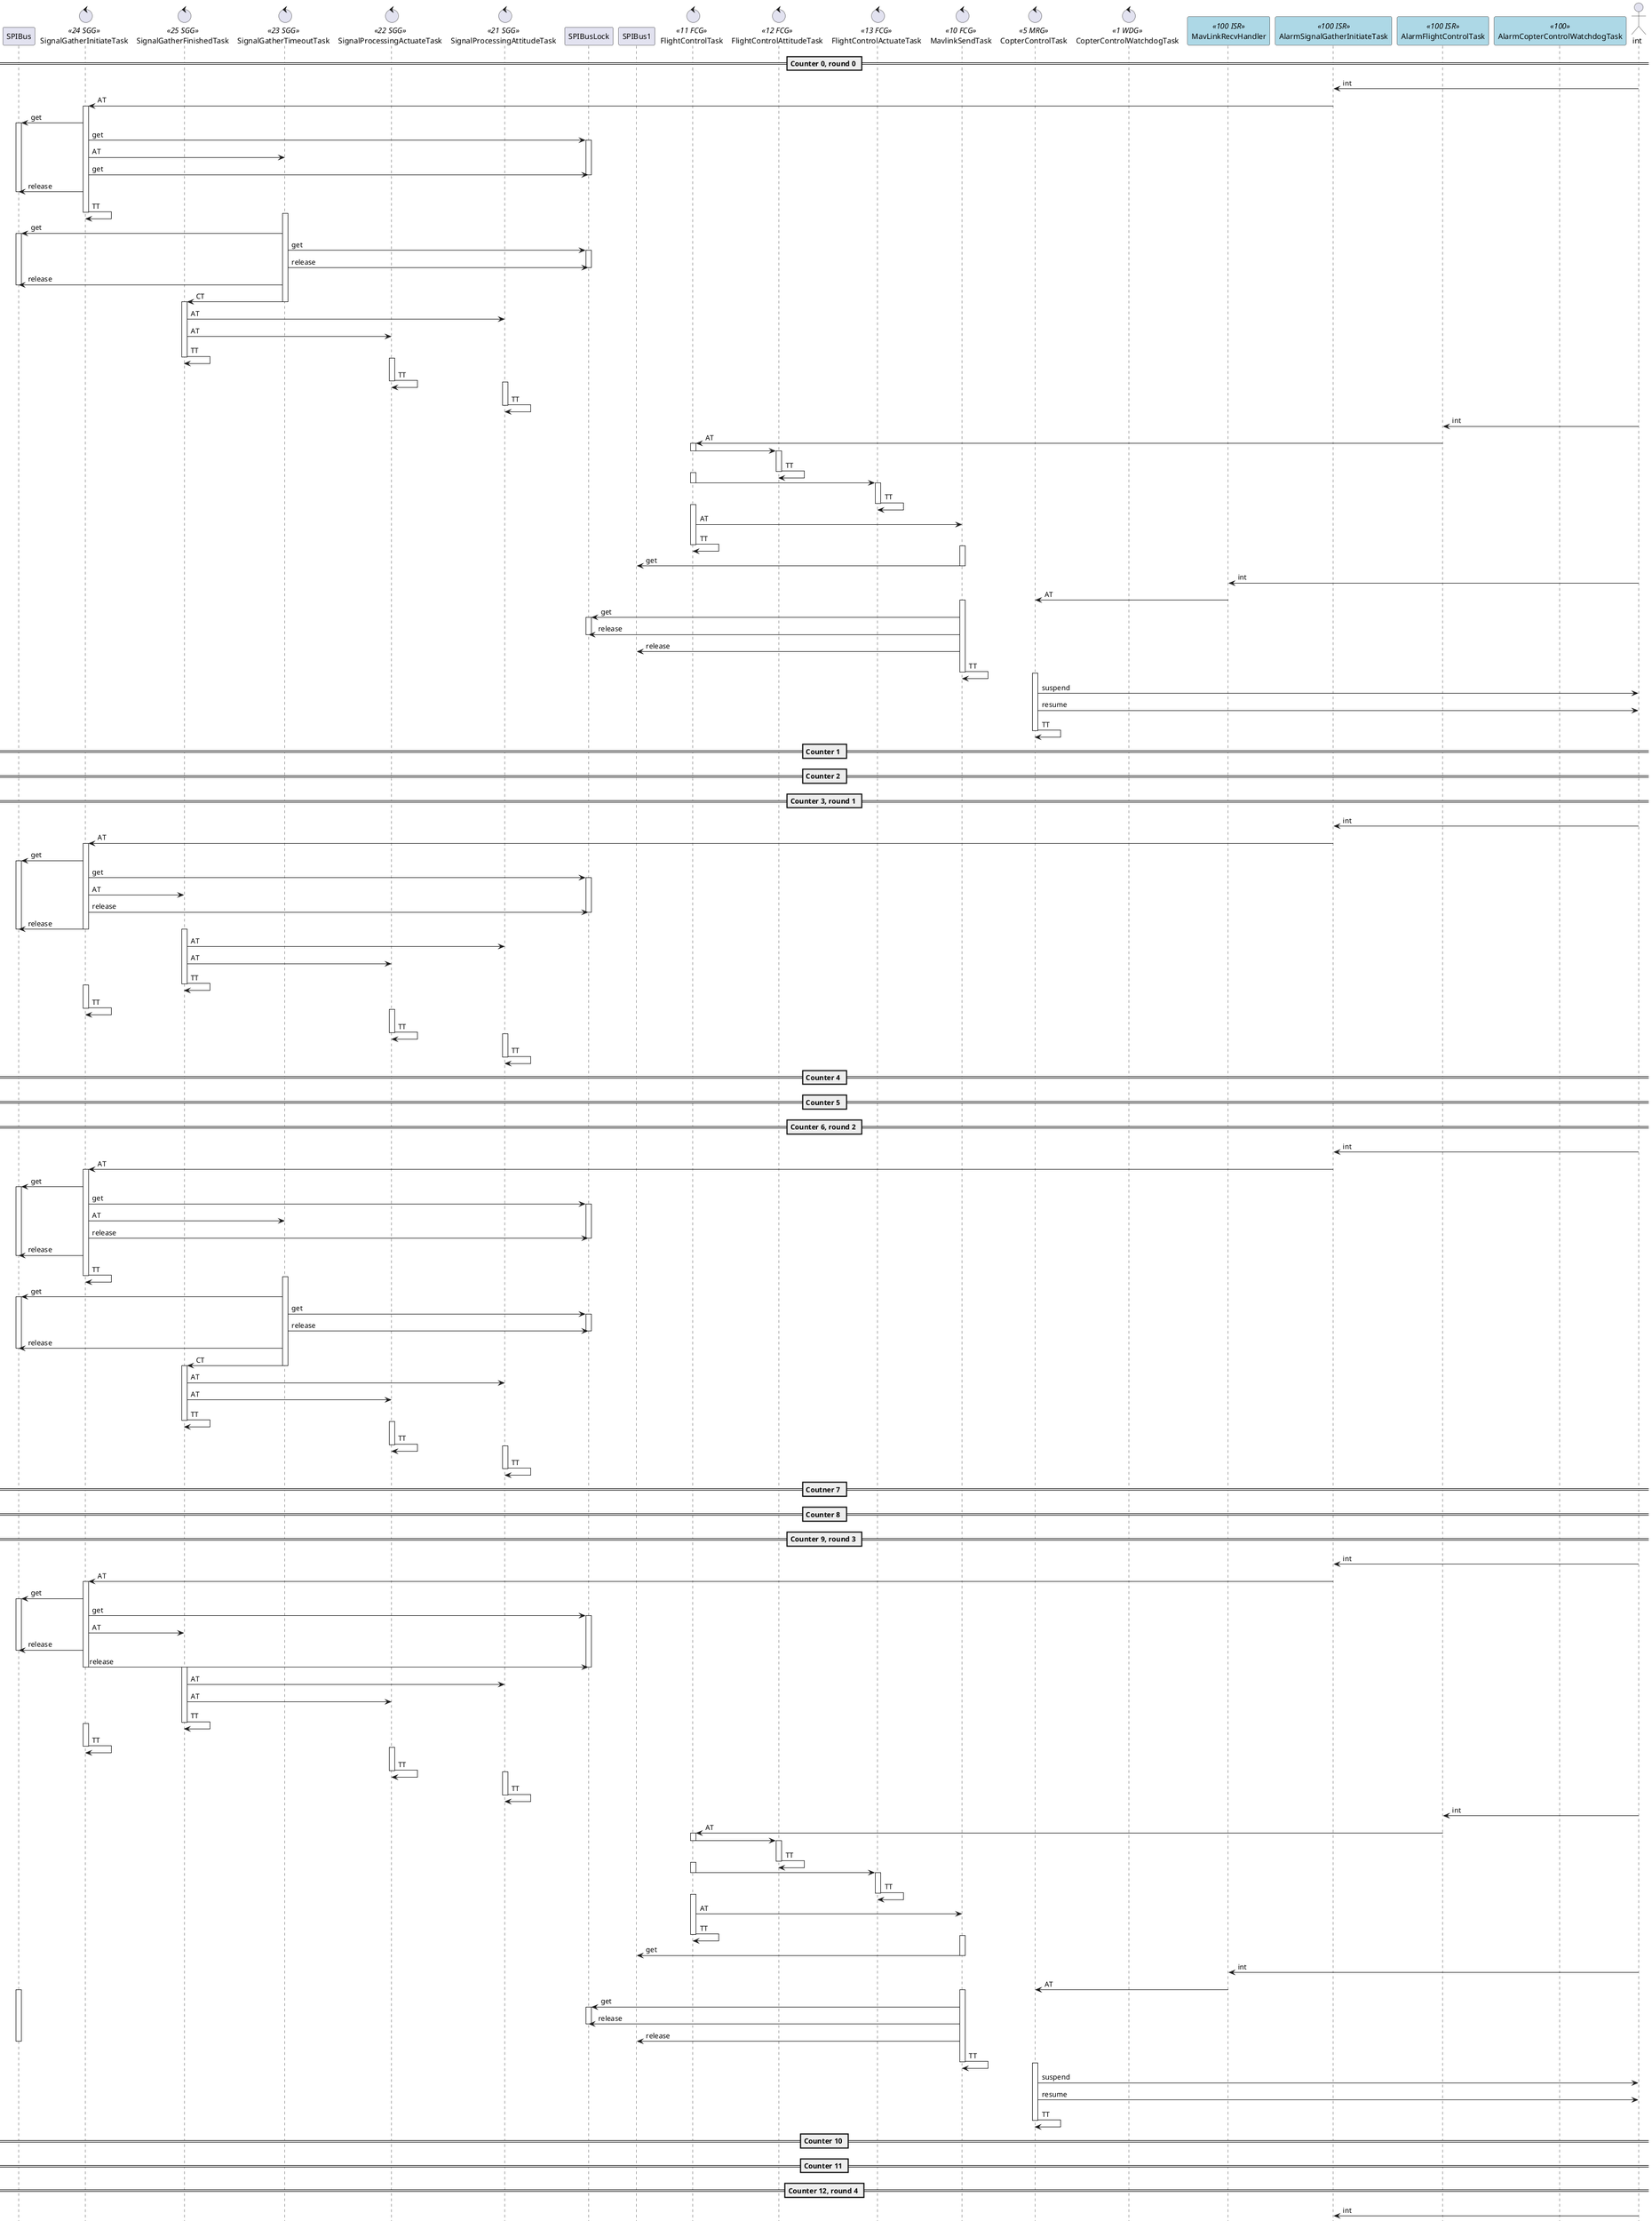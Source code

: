 @startuml
participant SPIBus

control SignalGatherInitiateTask << 24 SGG >>
control SignalGatherFinishedTask << 25 SGG >>
control SignalGatherTimeoutTask << 23 SGG >>
control SignalProcessingActuateTask << 22 SGG >>
control SignalProcessingAttitudeTask << 21 SGG >>

participant SPIBusLock

participant SPIBus1
control FlightControlTask << 11 FCG >>
control FlightControlAttitudeTask << 12 FCG >>
control FlightControlActuateTask << 13 FCG >>
control MavlinkSendTask << 10 FCG >>

control CopterControlTask << 5 MRG >>
control CopterControlWatchdogTask << 1 WDG >>

participant MavLinkRecvHandler << 100 ISR >> #lightblue
participant AlarmFlightControlTask << 100 ISR >> #lightblue
participant AlarmSignalGatherInitiateTask << 100 ISR >>  #lightblue
participant AlarmFlightControlTask << 100 >> #lightblue
participant AlarmCopterControlWatchdogTask << 100 >> #lightblue


actor int
== Counter 0, round 0 ==
int -> AlarmSignalGatherInitiateTask: int
AlarmSignalGatherInitiateTask -> SignalGatherInitiateTask: AT
activate SignalGatherInitiateTask
SignalGatherInitiateTask -> SPIBus: get
activate SPIBus
SignalGatherInitiateTask -> SPIBusLock: get
activate SPIBusLock
SignalGatherInitiateTask -> SignalGatherTimeoutTask: AT
SignalGatherInitiateTask -> SPIBusLock: get
deactivate SPIBusLock
SignalGatherInitiateTask -> SPIBus: release
deactivate SPIBus
SignalGatherInitiateTask -> SignalGatherInitiateTask: TT
deactivate SignalGatherInitiateTask

activate SignalGatherTimeoutTask
SignalGatherTimeoutTask -> SPIBus: get
activate SPIBus
SignalGatherTimeoutTask -> SPIBusLock: get
activate SPIBusLock
SignalGatherTimeoutTask -> SPIBusLock: release
deactivate SPIBusLock
SignalGatherTimeoutTask -> SPIBus: release
deactivate SPIBus
SignalGatherTimeoutTask -> SignalGatherFinishedTask: CT
deactivate SignalGatherTimeoutTask

activate SignalGatherFinishedTask
SignalGatherFinishedTask -> SignalProcessingAttitudeTask: AT
SignalGatherFinishedTask -> SignalProcessingActuateTask: AT
SignalGatherFinishedTask -> SignalGatherFinishedTask: TT
deactivate SignalGatherFinishedTask

activate SignalProcessingActuateTask
SignalProcessingActuateTask -> SignalProcessingActuateTask: TT
deactivate SignalProcessingActuateTask

activate SignalProcessingAttitudeTask
SignalProcessingAttitudeTask -> SignalProcessingAttitudeTask: TT
deactivate SignalProcessingAttitudeTask

int-> AlarmFlightControlTask: int
AlarmFlightControlTask -> FlightControlTask: AT
activate FlightControlTask
FlightControlTask -> FlightControlAttitudeTask
deactivate FlightControlTask
activate FlightControlAttitudeTask
FlightControlAttitudeTask -> FlightControlAttitudeTask: TT
deactivate FlightControlAttitudeTask
activate FlightControlTask
FlightControlTask -> FlightControlActuateTask
deactivate FlightControlTask
activate FlightControlActuateTask
FlightControlActuateTask -> FlightControlActuateTask: TT
deactivate FlightControlActuateTask
activate FlightControlTask
FlightControlTask -> MavlinkSendTask: AT
FlightControlTask -> FlightControlTask: TT
deactivate FlightControlTask
activate MavlinkSendTask
MavlinkSendTask -> SPIBus1: get
deactivate MavlinkSendTask
int -> MavLinkRecvHandler: int
MavLinkRecvHandler -> CopterControlTask: AT
activate MavlinkSendTask
MavlinkSendTask -> SPIBusLock: get
activate SPIBusLock
MavlinkSendTask -> SPIBusLock: release
deactivate SPIBusLock
MavlinkSendTask -> SPIBus1: release
deactivate SPIBus
MavlinkSendTask -> MavlinkSendTask: TT
deactivate MavlinkSendTask
activate CopterControlTask
CopterControlTask -> int: suspend
CopterControlTask -> int: resume
CopterControlTask -> CopterControlTask: TT
deactivate CopterControlTask

== Counter 1 ==

== Counter 2 ==

== Counter 3, round 1 ==
int -> AlarmSignalGatherInitiateTask: int
AlarmSignalGatherInitiateTask -> SignalGatherInitiateTask: AT
activate SignalGatherInitiateTask
SignalGatherInitiateTask -> SPIBus: get
activate SPIBus
SignalGatherInitiateTask -> SPIBusLock: get
activate SPIBusLock
SignalGatherInitiateTask -> SignalGatherFinishedTask: AT
SignalGatherInitiateTask -> SPIBusLock: release
deactivate SPIBusLock
SignalGatherInitiateTask -> SPIBus: release
deactivate SPIBus
deactivate SignalGatherInitiateTask
activate SignalGatherFinishedTask
SignalGatherFinishedTask -> SignalProcessingAttitudeTask: AT
SignalGatherFinishedTask -> SignalProcessingActuateTask: AT
SignalGatherFinishedTask -> SignalGatherFinishedTask: TT
deactivate SignalGatherFinishedTask
activate SignalGatherInitiateTask
SignalGatherInitiateTask -> SignalGatherInitiateTask: TT
deactivate SignalGatherInitiateTask

activate SignalProcessingActuateTask
SignalProcessingActuateTask -> SignalProcessingActuateTask: TT
deactivate SignalProcessingActuateTask

activate SignalProcessingAttitudeTask
SignalProcessingAttitudeTask -> SignalProcessingAttitudeTask: TT
deactivate SignalProcessingAttitudeTask

== Counter 4 ==

== Counter 5 ==

== Counter 6, round 2 ==
int -> AlarmSignalGatherInitiateTask: int
AlarmSignalGatherInitiateTask -> SignalGatherInitiateTask: AT
activate SignalGatherInitiateTask
SignalGatherInitiateTask -> SPIBus: get
activate SPIBus
SignalGatherInitiateTask -> SPIBusLock: get
activate SPIBusLock
SignalGatherInitiateTask -> SignalGatherTimeoutTask: AT
SignalGatherInitiateTask -> SPIBusLock: release
deactivate SPIBusLock
SignalGatherInitiateTask -> SPIBus: release
deactivate SPIBus
SignalGatherInitiateTask -> SignalGatherInitiateTask: TT
deactivate SignalGatherInitiateTask

activate SignalGatherTimeoutTask
SignalGatherTimeoutTask -> SPIBus: get
activate SPIBus
SignalGatherTimeoutTask -> SPIBusLock: get
activate SPIBusLock
SignalGatherTimeoutTask -> SPIBusLock: release
deactivate SPIBusLock
SignalGatherTimeoutTask -> SPIBus: release
deactivate SPIBus
SignalGatherTimeoutTask -> SignalGatherFinishedTask: CT
deactivate SignalGatherTimeoutTask

activate SignalGatherFinishedTask
SignalGatherFinishedTask -> SignalProcessingAttitudeTask: AT
SignalGatherFinishedTask -> SignalProcessingActuateTask: AT
SignalGatherFinishedTask -> SignalGatherFinishedTask: TT
deactivate SignalGatherFinishedTask

activate SignalProcessingActuateTask
SignalProcessingActuateTask -> SignalProcessingActuateTask: TT
deactivate SignalProcessingActuateTask

activate SignalProcessingAttitudeTask
SignalProcessingAttitudeTask -> SignalProcessingAttitudeTask: TT
deactivate SignalProcessingAttitudeTask


== Coutner 7 ==

== Counter 8 ==

== Counter 9, round 3 ==
int -> AlarmSignalGatherInitiateTask: int
AlarmSignalGatherInitiateTask -> SignalGatherInitiateTask: AT
activate SignalGatherInitiateTask
SignalGatherInitiateTask -> SPIBus: get
activate SPIBus
SignalGatherInitiateTask -> SPIBusLock: get
activate SPIBusLock
SignalGatherInitiateTask -> SignalGatherFinishedTask: AT
SignalGatherInitiateTask -> SPIBus: release
deactivate SPIBus
SignalGatherInitiateTask -> SPIBusLock: release
deactivate SPIBusLock
deactivate SignalGatherInitiateTask
activate SignalGatherFinishedTask
SignalGatherFinishedTask -> SignalProcessingAttitudeTask: AT
SignalGatherFinishedTask -> SignalProcessingActuateTask: AT
SignalGatherFinishedTask -> SignalGatherFinishedTask: TT
deactivate SignalGatherFinishedTask
activate SignalGatherInitiateTask
SignalGatherInitiateTask -> SignalGatherInitiateTask: TT
deactivate SignalGatherInitiateTask

activate SignalProcessingActuateTask
SignalProcessingActuateTask -> SignalProcessingActuateTask: TT
deactivate SignalProcessingActuateTask

activate SignalProcessingAttitudeTask
SignalProcessingAttitudeTask -> SignalProcessingAttitudeTask: TT
deactivate SignalProcessingAttitudeTask


int-> AlarmFlightControlTask: int
AlarmFlightControlTask -> FlightControlTask: AT
activate FlightControlTask
FlightControlTask -> FlightControlAttitudeTask
deactivate FlightControlTask
activate FlightControlAttitudeTask
FlightControlAttitudeTask -> FlightControlAttitudeTask: TT
deactivate FlightControlAttitudeTask
activate FlightControlTask
FlightControlTask -> FlightControlActuateTask
deactivate FlightControlTask
activate FlightControlActuateTask
FlightControlActuateTask -> FlightControlActuateTask: TT
deactivate FlightControlActuateTask
activate FlightControlTask
FlightControlTask -> MavlinkSendTask: AT
FlightControlTask -> FlightControlTask: TT
deactivate FlightControlTask
activate MavlinkSendTask
MavlinkSendTask -> SPIBus1: get
deactivate MavlinkSendTask
int -> MavLinkRecvHandler: int
MavLinkRecvHandler -> CopterControlTask: AT
activate MavlinkSendTask
activate SPIBus
MavlinkSendTask -> SPIBusLock: get
activate SPIBusLock
MavlinkSendTask -> SPIBusLock: release
deactivate SPIBusLock
MavlinkSendTask -> SPIBus1: release
deactivate SPIBus
MavlinkSendTask -> MavlinkSendTask: TT
deactivate MavlinkSendTask
activate CopterControlTask
CopterControlTask -> int: suspend
CopterControlTask -> int: resume
CopterControlTask -> CopterControlTask: TT
deactivate CopterControlTask

== Counter 10 ==
== Counter 11 ==
== Counter 12, round 4 ==
int -> AlarmSignalGatherInitiateTask: int
AlarmSignalGatherInitiateTask -> SignalGatherInitiateTask: AT
activate SignalGatherInitiateTask
SignalGatherInitiateTask -> SPIBus: get
activate SPIBus
SignalGatherInitiateTask -> SPIBusLock: get
activate SPIBusLock
SignalGatherInitiateTask -> SignalGatherTimeoutTask: AT
SignalGatherInitiateTask -> SPIBusLock: release
deactivate SPIBusLock
SignalGatherInitiateTask -> SPIBus: release
deactivate SPIBus
SignalGatherInitiateTask -> SignalGatherInitiateTask: TT
deactivate SignalGatherInitiateTask

activate SignalGatherTimeoutTask
SignalGatherTimeoutTask -> SPIBus: get
activate SPIBus
SignalGatherTimeoutTask -> SPIBusLock: get
activate SPIBusLock
SignalGatherTimeoutTask -> SPIBus: release
deactivate SPIBus
SignalGatherTimeoutTask -> SPIBusLock: release
deactivate SPIBusLock
SignalGatherTimeoutTask -> SignalGatherFinishedTask: CT
deactivate SignalGatherTimeoutTask

activate SignalGatherFinishedTask
SignalGatherFinishedTask -> SignalProcessingAttitudeTask: AT
SignalGatherFinishedTask -> SignalProcessingActuateTask: AT
SignalGatherFinishedTask -> SignalGatherFinishedTask: TT
deactivate SignalGatherFinishedTask

activate SignalProcessingActuateTask
SignalProcessingActuateTask -> SignalProcessingActuateTask: TT
deactivate SignalProcessingActuateTask

activate SignalProcessingAttitudeTask
SignalProcessingAttitudeTask -> SignalProcessingAttitudeTask: TT
deactivate SignalProcessingAttitudeTask

== Counter 13 ==
== Counter 14 ==
== Counter 15, round 5 ==
int -> AlarmSignalGatherInitiateTask: int
AlarmSignalGatherInitiateTask -> SignalGatherInitiateTask: AT
activate SignalGatherInitiateTask
SignalGatherInitiateTask -> SPIBus: get
activate SPIBus
SignalGatherInitiateTask -> SPIBusLock: get
activate SPIBusLock
SignalGatherInitiateTask -> SignalGatherFinishedTask: AT
SignalGatherInitiateTask -> SPIBusLock: release
deactivate SPIBusLock
SignalGatherInitiateTask -> SPIBus: release
deactivate SPIBus
deactivate SignalGatherInitiateTask
activate SignalGatherFinishedTask
SignalGatherFinishedTask -> SignalProcessingAttitudeTask: AT
SignalGatherFinishedTask -> SignalProcessingActuateTask: AT
SignalGatherFinishedTask -> SignalGatherFinishedTask: TT
deactivate SignalGatherFinishedTask
activate SignalGatherInitiateTask
SignalGatherInitiateTask -> SignalGatherInitiateTask: TT
deactivate SignalGatherInitiateTask

activate SignalProcessingActuateTask
SignalProcessingActuateTask -> SignalProcessingActuateTask: TT
deactivate SignalProcessingActuateTask

activate SignalProcessingAttitudeTask
SignalProcessingAttitudeTask -> SignalProcessingAttitudeTask: TT
deactivate SignalProcessingAttitudeTask

== Counter 16 ==
== Counter 17 ==
== Counter 18, round 6 ==
int -> AlarmSignalGatherInitiateTask: int
AlarmSignalGatherInitiateTask -> SignalGatherInitiateTask: AT
activate SignalGatherInitiateTask
SignalGatherInitiateTask -> SPIBus: get
activate SPIBus
SignalGatherInitiateTask -> SPIBusLock: get
activate SPIBusLock
SignalGatherInitiateTask -> SignalGatherTimeoutTask: AT
SignalGatherInitiateTask -> SPIBusLock: release
deactivate SPIBusLock
SignalGatherInitiateTask -> SPIBus: release
deactivate SPIBus
SignalGatherInitiateTask -> SignalGatherInitiateTask: TT
deactivate SignalGatherInitiateTask

activate SignalGatherTimeoutTask
SignalGatherTimeoutTask -> SPIBus: get
activate SPIBus
SignalGatherTimeoutTask -> SPIBusLock: get
activate SPIBusLock
SignalGatherTimeoutTask -> SPIBusLock: release
deactivate SPIBusLock
SignalGatherTimeoutTask -> SPIBus: release
deactivate SPIBus
SignalGatherTimeoutTask -> SignalGatherFinishedTask: CT
deactivate SignalGatherTimeoutTask

activate SignalGatherFinishedTask
SignalGatherFinishedTask -> SignalProcessingAttitudeTask: AT
SignalGatherFinishedTask -> SignalProcessingActuateTask: AT
SignalGatherFinishedTask -> SignalGatherFinishedTask: TT
deactivate SignalGatherFinishedTask

activate SignalProcessingActuateTask
SignalProcessingActuateTask -> SignalProcessingActuateTask: TT
deactivate SignalProcessingActuateTask

activate SignalProcessingAttitudeTask
SignalProcessingAttitudeTask -> SignalProcessingAttitudeTask: TT
deactivate SignalProcessingAttitudeTask


== Counter 19 ==
== Counter 20 ==
int -> AlarmCopterControlWatchdogTask: int
AlarmCopterControlWatchdogTask -> CopterControlWatchdogTask: AT
activate CopterControlWatchdogTask
CopterControlWatchdogTask -> CopterControlWatchdogTask: TT
deactivate CopterControlWatchdogTask


== Counter 21, round 7 ==
int -> AlarmSignalGatherInitiateTask: int
AlarmSignalGatherInitiateTask -> SignalGatherInitiateTask: AT
activate SignalGatherInitiateTask
SignalGatherInitiateTask -> SPIBus: get
activate SPIBus
SignalGatherInitiateTask -> SPIBusLock: get
activate SPIBusLock
SignalGatherInitiateTask -> SignalGatherFinishedTask: AT
SignalGatherInitiateTask -> SPIBusLock: release
deactivate SPIBusLock
SignalGatherInitiateTask -> SPIBus: release
deactivate SPIBus
deactivate SignalGatherInitiateTask
activate SignalGatherFinishedTask
SignalGatherFinishedTask -> SignalProcessingAttitudeTask: AT
SignalGatherFinishedTask -> SignalProcessingActuateTask: AT
SignalGatherFinishedTask -> SignalGatherFinishedTask: TT
deactivate SignalGatherFinishedTask
activate SignalGatherInitiateTask
SignalGatherInitiateTask -> SignalGatherInitiateTask: TT
deactivate SignalGatherInitiateTask

activate SignalProcessingActuateTask
SignalProcessingActuateTask -> SignalProcessingActuateTask: TT
deactivate SignalProcessingActuateTask

activate SignalProcessingAttitudeTask
SignalProcessingAttitudeTask -> SignalProcessingAttitudeTask: TT
deactivate SignalProcessingAttitudeTask

== Counter 22 ==
== Counter 23 ==
== Counter 24, round 8 ==
int -> AlarmSignalGatherInitiateTask: int
AlarmSignalGatherInitiateTask -> SignalGatherInitiateTask: AT
activate SignalGatherInitiateTask
SignalGatherInitiateTask -> SPIBus: get
activate SPIBus
SignalGatherInitiateTask -> SPIBusLock: get
activate SPIBusLock
SignalGatherInitiateTask -> SignalGatherTimeoutTask: AT
SignalGatherInitiateTask -> SPIBusLock: release
deactivate SPIBusLock
SignalGatherInitiateTask -> SPIBus: release
deactivate SPIBus
SignalGatherInitiateTask -> SignalGatherInitiateTask: TT
deactivate SignalGatherInitiateTask

activate SignalGatherTimeoutTask
SignalGatherTimeoutTask -> SPIBus: get
activate SPIBus
SignalGatherTimeoutTask -> SPIBusLock: get
activate SPIBusLock
SignalGatherTimeoutTask -> SPIBusLock: release
deactivate SPIBusLock
SignalGatherTimeoutTask -> SPIBus: release
deactivate SPIBus
SignalGatherTimeoutTask -> SignalGatherFinishedTask: CT
deactivate SignalGatherTimeoutTask

activate SignalGatherFinishedTask
SignalGatherFinishedTask -> SignalProcessingAttitudeTask: AT
SignalGatherFinishedTask -> SignalProcessingActuateTask: AT
SignalGatherFinishedTask -> SignalGatherFinishedTask: TT
deactivate SignalGatherFinishedTask

activate SignalProcessingActuateTask
SignalProcessingActuateTask -> SignalProcessingActuateTask: TT
deactivate SignalProcessingActuateTask

activate SignalProcessingAttitudeTask
SignalProcessingAttitudeTask -> SignalProcessingAttitudeTask: TT
deactivate SignalProcessingAttitudeTask

== Counter 25 ==
== Counter 26 ==
== Counter 27, round 9 ==
int -> AlarmSignalGatherInitiateTask: int
AlarmSignalGatherInitiateTask -> SignalGatherInitiateTask: AT
activate SignalGatherInitiateTask
SignalGatherInitiateTask -> SignalGatherInitiateTask: SHUTDOWN
deactivate SignalGatherInitiateTask
== END ==








@enduml